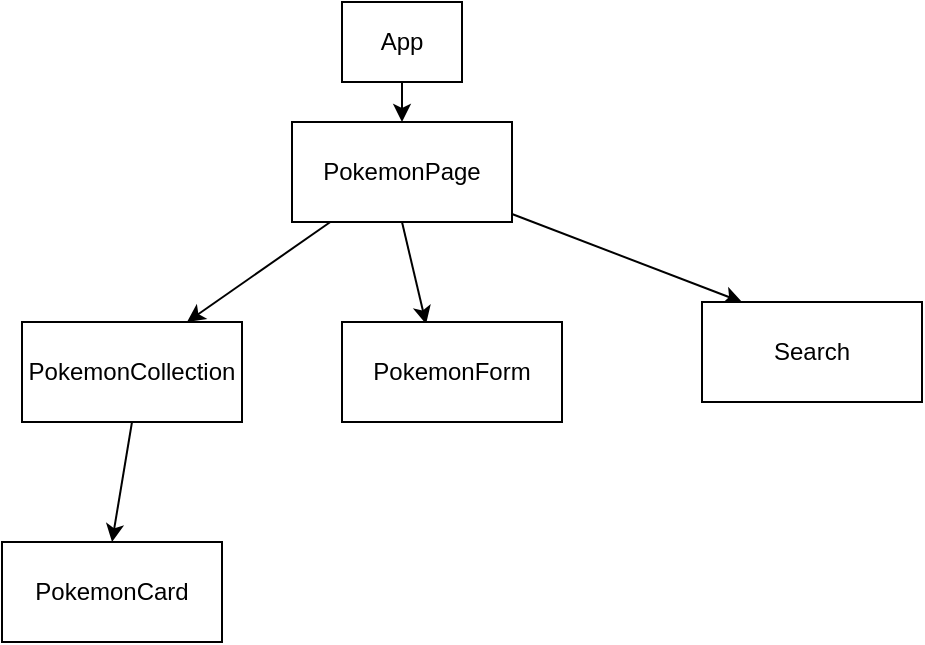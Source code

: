 <mxfile>
    <diagram id="8Y35GNy8CPqg8xjdKz0I" name="Page-1">
        <mxGraphModel dx="815" dy="307" grid="1" gridSize="10" guides="1" tooltips="1" connect="1" arrows="1" fold="1" page="1" pageScale="1" pageWidth="850" pageHeight="1100" math="0" shadow="0">
            <root>
                <mxCell id="0"/>
                <mxCell id="1" parent="0"/>
                <mxCell id="7" value="" style="edgeStyle=none;html=1;" edge="1" parent="1" source="2" target="3">
                    <mxGeometry relative="1" as="geometry"/>
                </mxCell>
                <mxCell id="2" value="App" style="whiteSpace=wrap;html=1;" vertex="1" parent="1">
                    <mxGeometry x="220" y="70" width="60" height="40" as="geometry"/>
                </mxCell>
                <mxCell id="8" style="edgeStyle=none;html=1;entryX=0.75;entryY=0;entryDx=0;entryDy=0;" edge="1" parent="1" source="3" target="4">
                    <mxGeometry relative="1" as="geometry"/>
                </mxCell>
                <mxCell id="9" style="edgeStyle=none;html=1;exitX=0.5;exitY=1;exitDx=0;exitDy=0;entryX=0.382;entryY=0.02;entryDx=0;entryDy=0;entryPerimeter=0;" edge="1" parent="1" source="3" target="5">
                    <mxGeometry relative="1" as="geometry"/>
                </mxCell>
                <mxCell id="10" style="edgeStyle=none;html=1;entryX=0.182;entryY=0;entryDx=0;entryDy=0;entryPerimeter=0;" edge="1" parent="1" source="3" target="6">
                    <mxGeometry relative="1" as="geometry"/>
                </mxCell>
                <mxCell id="3" value="PokemonPage" style="whiteSpace=wrap;html=1;" vertex="1" parent="1">
                    <mxGeometry x="195" y="130" width="110" height="50" as="geometry"/>
                </mxCell>
                <mxCell id="12" style="edgeStyle=none;html=1;exitX=0.5;exitY=1;exitDx=0;exitDy=0;entryX=0.5;entryY=0;entryDx=0;entryDy=0;" edge="1" parent="1" source="4" target="11">
                    <mxGeometry relative="1" as="geometry"/>
                </mxCell>
                <mxCell id="4" value="PokemonCollection" style="whiteSpace=wrap;html=1;" vertex="1" parent="1">
                    <mxGeometry x="60" y="230" width="110" height="50" as="geometry"/>
                </mxCell>
                <mxCell id="5" value="PokemonForm" style="whiteSpace=wrap;html=1;" vertex="1" parent="1">
                    <mxGeometry x="220" y="230" width="110" height="50" as="geometry"/>
                </mxCell>
                <mxCell id="6" value="Search" style="whiteSpace=wrap;html=1;" vertex="1" parent="1">
                    <mxGeometry x="400" y="220" width="110" height="50" as="geometry"/>
                </mxCell>
                <mxCell id="11" value="PokemonCard" style="whiteSpace=wrap;html=1;" vertex="1" parent="1">
                    <mxGeometry x="50" y="340" width="110" height="50" as="geometry"/>
                </mxCell>
            </root>
        </mxGraphModel>
    </diagram>
</mxfile>